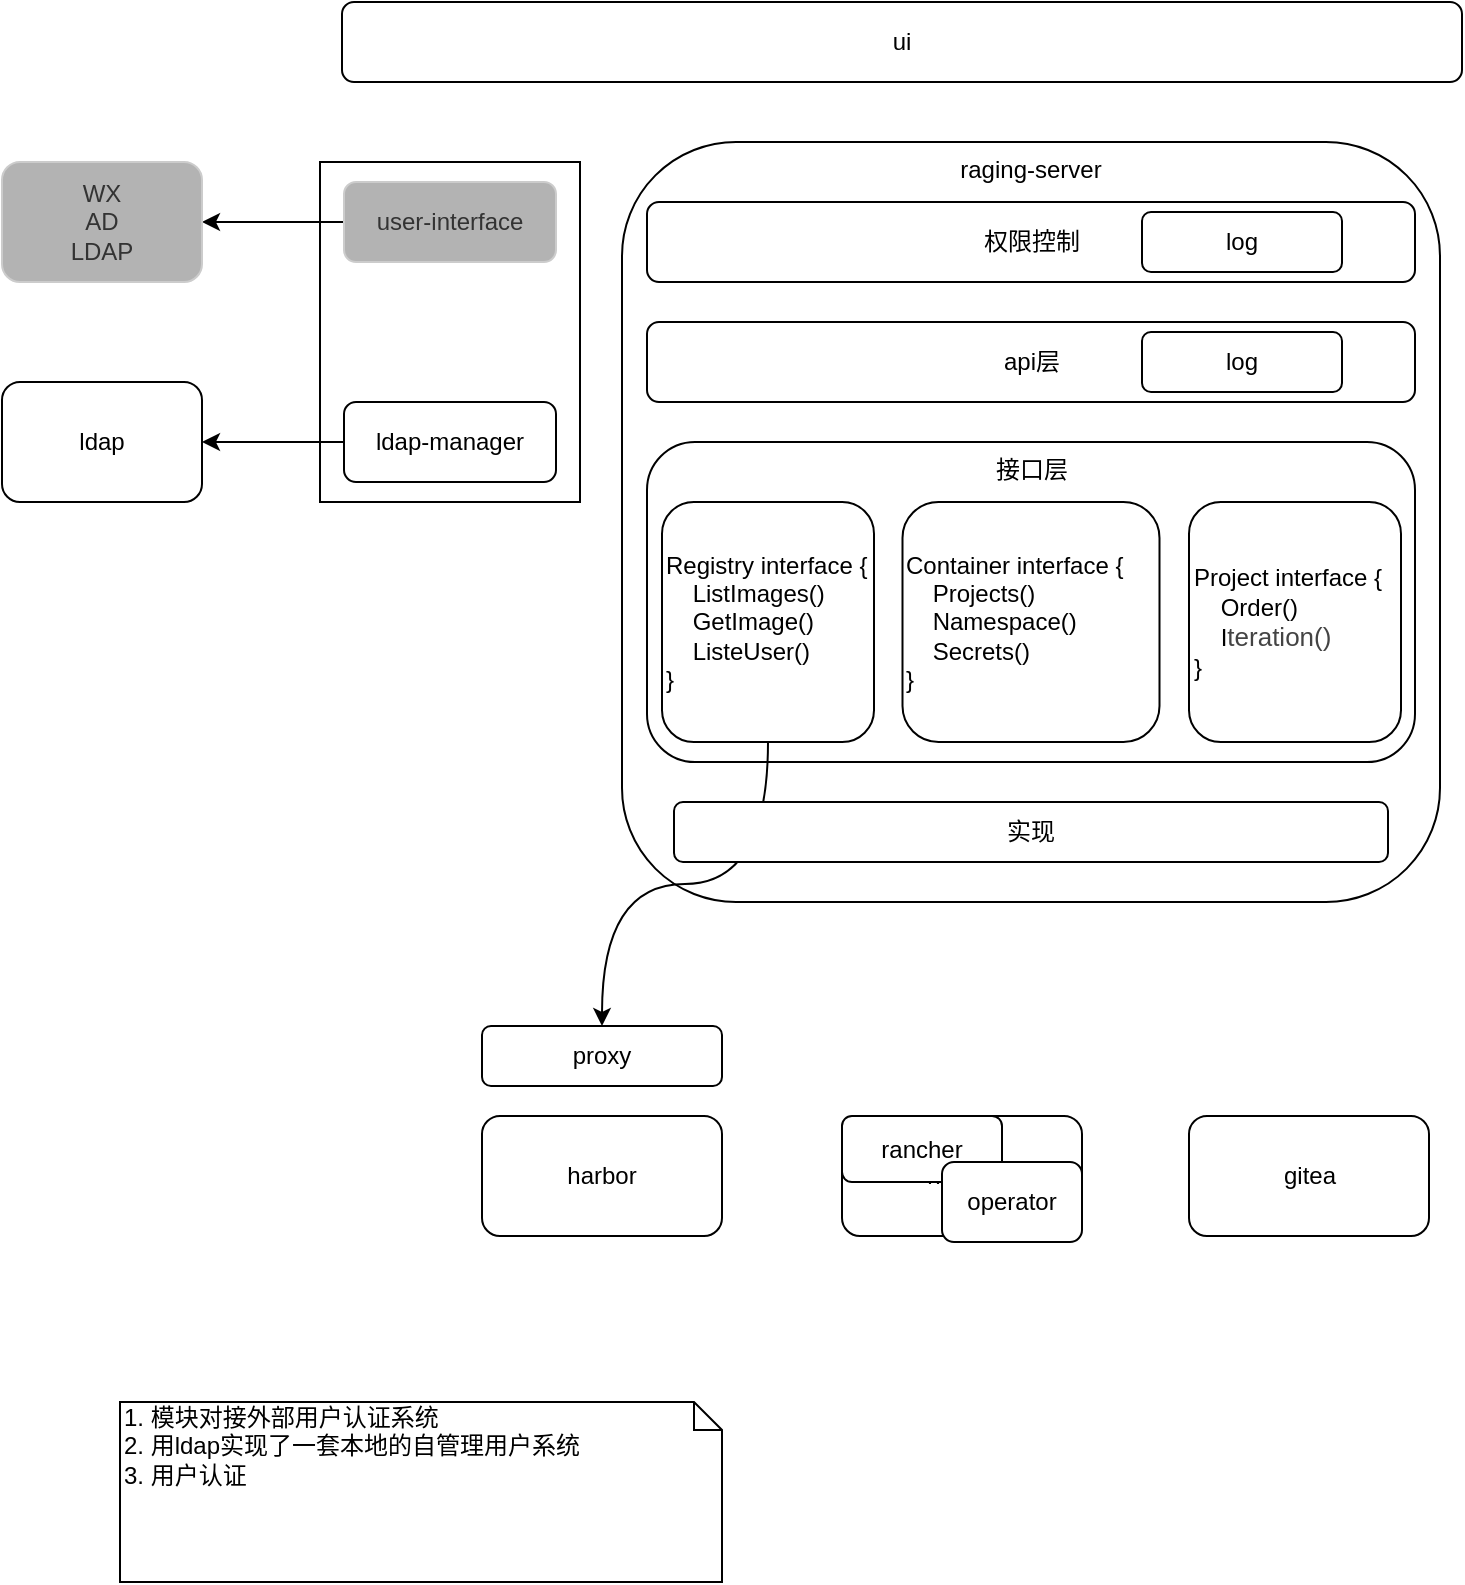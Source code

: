 <mxfile version="12.7.9" type="github">
  <diagram id="2zLyS7CO0fNIUSHIiofg" name="Page-1">
    <mxGraphModel dx="1422" dy="801" grid="1" gridSize="10" guides="1" tooltips="1" connect="1" arrows="1" fold="1" page="1" pageScale="1" pageWidth="827" pageHeight="1169" math="0" shadow="0">
      <root>
        <mxCell id="0" />
        <mxCell id="1" parent="0" />
        <mxCell id="tWpQMkSMTpR4HJjaRMgl-26" value="harbor&lt;span style=&quot;color: rgba(0 , 0 , 0 , 0) ; font-family: monospace ; font-size: 0px ; white-space: nowrap&quot;&gt;%3CmxGraphModel%3E%3Croot%3E%3CmxCell%20id%3D%220%22%2F%3E%3CmxCell%20id%3D%221%22%20parent%3D%220%22%2F%3E%3CmxCell%20id%3D%222%22%20value%3D%22rancher%22%20style%3D%22rounded%3D1%3BwhiteSpace%3Dwrap%3Bhtml%3D1%3B%22%20vertex%3D%221%22%20parent%3D%221%22%3E%3CmxGeometry%20x%3D%22120%22%20y%3D%22400%22%20width%3D%22120%22%20height%3D%2260%22%20as%3D%22geometry%22%2F%3E%3C%2FmxCell%3E%3C%2Froot%3E%3C%2FmxGraphModel%3E&lt;/span&gt;" style="rounded=1;whiteSpace=wrap;html=1;" vertex="1" parent="1">
          <mxGeometry x="430" y="577" width="120" height="60" as="geometry" />
        </mxCell>
        <mxCell id="tWpQMkSMTpR4HJjaRMgl-22" value="" style="rounded=0;whiteSpace=wrap;html=1;" vertex="1" parent="1">
          <mxGeometry x="169" y="100" width="130" height="170" as="geometry" />
        </mxCell>
        <mxCell id="tWpQMkSMTpR4HJjaRMgl-1" value="ldap" style="rounded=1;whiteSpace=wrap;html=1;" vertex="1" parent="1">
          <mxGeometry x="10" y="210" width="100" height="60" as="geometry" />
        </mxCell>
        <mxCell id="tWpQMkSMTpR4HJjaRMgl-2" value="raging-server" style="rounded=1;whiteSpace=wrap;html=1;verticalAlign=top;" vertex="1" parent="1">
          <mxGeometry x="320" y="90" width="409" height="380" as="geometry" />
        </mxCell>
        <mxCell id="tWpQMkSMTpR4HJjaRMgl-3" value="api层" style="rounded=1;whiteSpace=wrap;html=1;" vertex="1" parent="1">
          <mxGeometry x="332.5" y="180" width="384" height="40" as="geometry" />
        </mxCell>
        <mxCell id="tWpQMkSMTpR4HJjaRMgl-4" value="ui" style="rounded=1;whiteSpace=wrap;html=1;" vertex="1" parent="1">
          <mxGeometry x="180" y="20" width="560" height="40" as="geometry" />
        </mxCell>
        <mxCell id="tWpQMkSMTpR4HJjaRMgl-5" style="edgeStyle=orthogonalEdgeStyle;rounded=0;orthogonalLoop=1;jettySize=auto;html=1;exitX=0;exitY=0.5;exitDx=0;exitDy=0;entryX=1;entryY=0.5;entryDx=0;entryDy=0;" edge="1" parent="1" source="tWpQMkSMTpR4HJjaRMgl-6" target="tWpQMkSMTpR4HJjaRMgl-1">
          <mxGeometry relative="1" as="geometry" />
        </mxCell>
        <mxCell id="tWpQMkSMTpR4HJjaRMgl-6" value="ldap-manager" style="rounded=1;whiteSpace=wrap;html=1;" vertex="1" parent="1">
          <mxGeometry x="181" y="220" width="106" height="40" as="geometry" />
        </mxCell>
        <mxCell id="tWpQMkSMTpR4HJjaRMgl-7" style="edgeStyle=orthogonalEdgeStyle;rounded=0;orthogonalLoop=1;jettySize=auto;html=1;" edge="1" parent="1" source="tWpQMkSMTpR4HJjaRMgl-8" target="tWpQMkSMTpR4HJjaRMgl-9">
          <mxGeometry relative="1" as="geometry" />
        </mxCell>
        <mxCell id="tWpQMkSMTpR4HJjaRMgl-8" value="user-interface" style="rounded=1;whiteSpace=wrap;html=1;fillColor=#B3B3B3;strokeColor=#CCCCCC;fontColor=#333333;" vertex="1" parent="1">
          <mxGeometry x="181" y="110" width="106" height="40" as="geometry" />
        </mxCell>
        <mxCell id="tWpQMkSMTpR4HJjaRMgl-9" value="WX&lt;br&gt;AD&lt;br&gt;LDAP" style="rounded=1;whiteSpace=wrap;html=1;fillColor=#B3B3B3;strokeColor=#CCCCCC;fontColor=#333333;" vertex="1" parent="1">
          <mxGeometry x="10" y="100" width="100" height="60" as="geometry" />
        </mxCell>
        <mxCell id="tWpQMkSMTpR4HJjaRMgl-10" value="权限控制" style="rounded=1;whiteSpace=wrap;html=1;" vertex="1" parent="1">
          <mxGeometry x="332.5" y="120" width="384" height="40" as="geometry" />
        </mxCell>
        <mxCell id="tWpQMkSMTpR4HJjaRMgl-11" value="log" style="rounded=1;whiteSpace=wrap;html=1;" vertex="1" parent="1">
          <mxGeometry x="580" y="125" width="100" height="30" as="geometry" />
        </mxCell>
        <mxCell id="tWpQMkSMTpR4HJjaRMgl-12" value="log" style="rounded=1;whiteSpace=wrap;html=1;" vertex="1" parent="1">
          <mxGeometry x="580" y="185" width="100" height="30" as="geometry" />
        </mxCell>
        <mxCell id="tWpQMkSMTpR4HJjaRMgl-13" value="接口层" style="rounded=1;whiteSpace=wrap;html=1;verticalAlign=top;" vertex="1" parent="1">
          <mxGeometry x="332.5" y="240" width="384" height="160" as="geometry" />
        </mxCell>
        <mxCell id="tWpQMkSMTpR4HJjaRMgl-14" value="rancher" style="rounded=1;whiteSpace=wrap;html=1;" vertex="1" parent="1">
          <mxGeometry x="430" y="577" width="80" height="33" as="geometry" />
        </mxCell>
        <mxCell id="tWpQMkSMTpR4HJjaRMgl-15" value="harbor&lt;span style=&quot;color: rgba(0 , 0 , 0 , 0) ; font-family: monospace ; font-size: 0px ; white-space: nowrap&quot;&gt;%3CmxGraphModel%3E%3Croot%3E%3CmxCell%20id%3D%220%22%2F%3E%3CmxCell%20id%3D%221%22%20parent%3D%220%22%2F%3E%3CmxCell%20id%3D%222%22%20value%3D%22rancher%22%20style%3D%22rounded%3D1%3BwhiteSpace%3Dwrap%3Bhtml%3D1%3B%22%20vertex%3D%221%22%20parent%3D%221%22%3E%3CmxGeometry%20x%3D%22120%22%20y%3D%22400%22%20width%3D%22120%22%20height%3D%2260%22%20as%3D%22geometry%22%2F%3E%3C%2FmxCell%3E%3C%2Froot%3E%3C%2FmxGraphModel%3E&lt;/span&gt;" style="rounded=1;whiteSpace=wrap;html=1;" vertex="1" parent="1">
          <mxGeometry x="250" y="577" width="120" height="60" as="geometry" />
        </mxCell>
        <mxCell id="tWpQMkSMTpR4HJjaRMgl-16" value="gitea" style="rounded=1;whiteSpace=wrap;html=1;" vertex="1" parent="1">
          <mxGeometry x="603.5" y="577" width="120" height="60" as="geometry" />
        </mxCell>
        <mxCell id="tWpQMkSMTpR4HJjaRMgl-18" style="edgeStyle=orthogonalEdgeStyle;rounded=0;orthogonalLoop=1;jettySize=auto;html=1;exitX=0.5;exitY=1;exitDx=0;exitDy=0;curved=1;" edge="1" parent="1" source="tWpQMkSMTpR4HJjaRMgl-17" target="tWpQMkSMTpR4HJjaRMgl-21">
          <mxGeometry relative="1" as="geometry" />
        </mxCell>
        <mxCell id="tWpQMkSMTpR4HJjaRMgl-17" value="Registry interface {&lt;br&gt;&amp;nbsp; &amp;nbsp; ListImages()&lt;br&gt;&amp;nbsp; &amp;nbsp; GetImage()&lt;br&gt;&amp;nbsp; &amp;nbsp; ListeUser()&amp;nbsp;&lt;br&gt;}" style="rounded=1;whiteSpace=wrap;html=1;strokeColor=#000000;fillColor=none;align=left;" vertex="1" parent="1">
          <mxGeometry x="340" y="270" width="106" height="120" as="geometry" />
        </mxCell>
        <mxCell id="tWpQMkSMTpR4HJjaRMgl-19" value="Container interface {&lt;br&gt;&amp;nbsp; &amp;nbsp; Projects()&lt;br&gt;&amp;nbsp; &amp;nbsp; Namespace()&lt;br&gt;&amp;nbsp; &amp;nbsp; Secrets()&amp;nbsp;&lt;br&gt;}" style="rounded=1;whiteSpace=wrap;html=1;strokeColor=#000000;fillColor=none;align=left;" vertex="1" parent="1">
          <mxGeometry x="460.25" y="270" width="128.5" height="120" as="geometry" />
        </mxCell>
        <mxCell id="tWpQMkSMTpR4HJjaRMgl-20" value="Project interface {&lt;br&gt;&amp;nbsp; &amp;nbsp; Order()&lt;br&gt;&amp;nbsp; &amp;nbsp; I&lt;span style=&quot;color: rgb(68 , 68 , 68) ; font-family: &amp;#34;arial&amp;#34; , &amp;#34;helvetica&amp;#34; , sans-serif ; font-size: 13px ; background-color: rgb(255 , 255 , 255)&quot;&gt;teration()&lt;/span&gt;&lt;br&gt;}" style="rounded=1;whiteSpace=wrap;html=1;strokeColor=#000000;fillColor=none;align=left;" vertex="1" parent="1">
          <mxGeometry x="603.5" y="270" width="106" height="120" as="geometry" />
        </mxCell>
        <mxCell id="tWpQMkSMTpR4HJjaRMgl-21" value="proxy" style="rounded=1;whiteSpace=wrap;html=1;" vertex="1" parent="1">
          <mxGeometry x="250" y="532" width="120" height="30" as="geometry" />
        </mxCell>
        <mxCell id="tWpQMkSMTpR4HJjaRMgl-23" value="实现" style="rounded=1;whiteSpace=wrap;html=1;" vertex="1" parent="1">
          <mxGeometry x="346" y="420" width="357" height="30" as="geometry" />
        </mxCell>
        <mxCell id="tWpQMkSMTpR4HJjaRMgl-25" value="operator" style="rounded=1;whiteSpace=wrap;html=1;" vertex="1" parent="1">
          <mxGeometry x="480" y="600" width="70" height="40" as="geometry" />
        </mxCell>
        <mxCell id="tWpQMkSMTpR4HJjaRMgl-29" value="1. 模块对接外部用户认证系统&lt;br&gt;2. 用ldap实现了一套本地的自管理用户系统&lt;br&gt;3. 用户认证" style="shape=note;whiteSpace=wrap;html=1;size=14;verticalAlign=top;align=left;spacingTop=-6;" vertex="1" parent="1">
          <mxGeometry x="69" y="720" width="301" height="90" as="geometry" />
        </mxCell>
      </root>
    </mxGraphModel>
  </diagram>
</mxfile>
